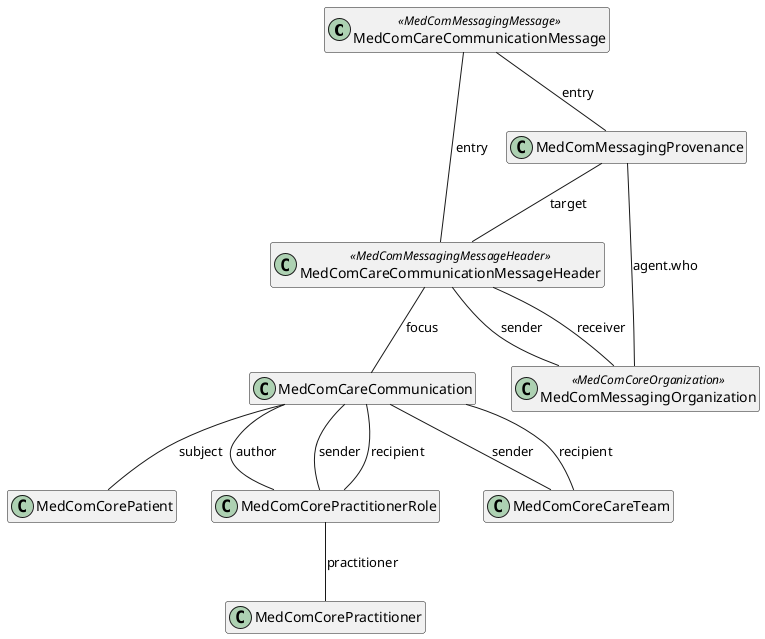 @startuml CareCommunication

hide empty members

top to bottom direction

class "MedComCareCommunicationMessage" as message <<MedComMessagingMessage>>
class "MedComCareCommunicationMessageHeader" as messageheader <<MedComMessagingMessageHeader>>
class "MedComMessagingProvenance" as provenance
class "MedComMessagingOrganization" as messagingOrganization <<MedComCoreOrganization>>
class "MedComCareCommunication" as communication
class "MedComCorePatient" as patient
class "MedComCorePractitionerRole" as pracRole
class "MedComCoreCareTeam" as careteam
class "MedComCorePractitioner" as author


message -- messageheader : "entry"
messageheader -- communication : "focus"
communication -- patient : "subject"
communication -- pracRole : "author"
message -- provenance : "entry"
provenance -- messageheader : "target" 
provenance -- messagingOrganization : "agent.who"
communication -- careteam : "sender"
communication -- careteam : "recipient"
communication -- pracRole : "sender"
communication -- pracRole : "recipient"
pracRole -- author : "practitioner"


messageheader -- messagingOrganization : "receiver"
messageheader -- messagingOrganization : "sender"
@enduml